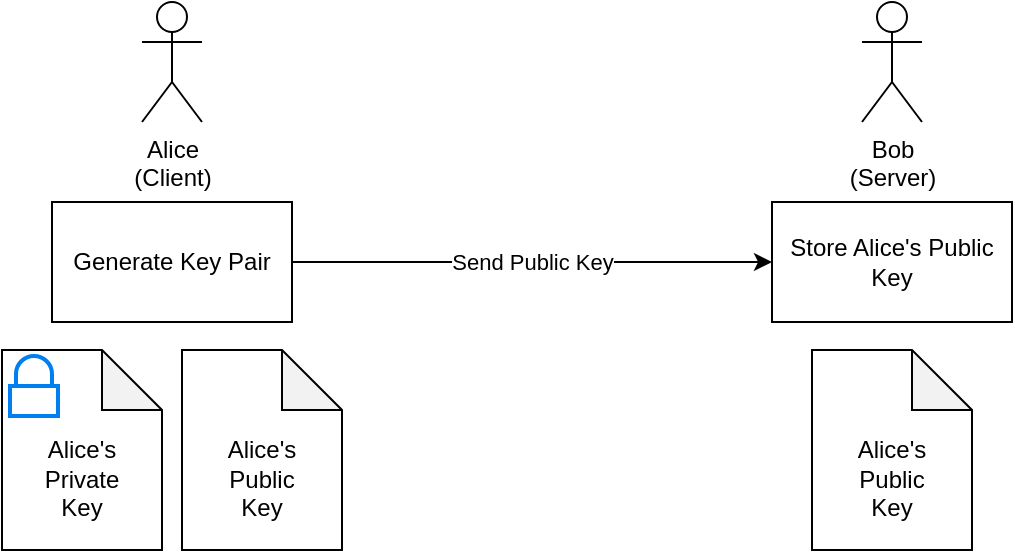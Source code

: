 <mxfile version="17.4.2" type="device"><diagram id="zMdPa7TFIofes7aEGqtK" name="Page-1"><mxGraphModel dx="1106" dy="834" grid="1" gridSize="10" guides="1" tooltips="1" connect="1" arrows="1" fold="1" page="1" pageScale="1" pageWidth="1169" pageHeight="827" math="0" shadow="0"><root><mxCell id="0"/><mxCell id="1" parent="0"/><mxCell id="RrIybEO5r5Gq30dt5oe_-9" value="&lt;br&gt;&lt;br&gt;Alice's&lt;br&gt;Private&lt;br&gt;Key" style="shape=note;whiteSpace=wrap;html=1;backgroundOutline=1;darkOpacity=0.05;" parent="1" vertex="1"><mxGeometry x="95" y="314" width="80" height="100" as="geometry"/></mxCell><mxCell id="RrIybEO5r5Gq30dt5oe_-5" style="edgeStyle=orthogonalEdgeStyle;rounded=0;orthogonalLoop=1;jettySize=auto;html=1;entryX=0;entryY=0.5;entryDx=0;entryDy=0;" parent="1" source="RrIybEO5r5Gq30dt5oe_-1" target="RrIybEO5r5Gq30dt5oe_-3" edge="1"><mxGeometry relative="1" as="geometry"/></mxCell><mxCell id="RrIybEO5r5Gq30dt5oe_-6" value="Send Public Key" style="edgeLabel;html=1;align=center;verticalAlign=middle;resizable=0;points=[];" parent="RrIybEO5r5Gq30dt5oe_-5" vertex="1" connectable="0"><mxGeometry x="-0.108" relative="1" as="geometry"><mxPoint x="13" as="offset"/></mxGeometry></mxCell><mxCell id="RrIybEO5r5Gq30dt5oe_-1" value="Generate Key Pair" style="rounded=0;whiteSpace=wrap;html=1;spacingTop=0;spacingLeft=0;spacingBottom=0;spacing=5;" parent="1" vertex="1"><mxGeometry x="120" y="240" width="120" height="60" as="geometry"/></mxCell><mxCell id="RrIybEO5r5Gq30dt5oe_-2" value="Alice&lt;br&gt;(Client)" style="shape=umlActor;verticalLabelPosition=bottom;verticalAlign=top;html=1;outlineConnect=0;" parent="1" vertex="1"><mxGeometry x="165" y="140" width="30" height="60" as="geometry"/></mxCell><mxCell id="RrIybEO5r5Gq30dt5oe_-3" value="Store Alice's Public Key" style="rounded=0;whiteSpace=wrap;html=1;spacingTop=0;spacingLeft=0;spacingBottom=0;spacing=5;" parent="1" vertex="1"><mxGeometry x="480" y="240" width="120" height="60" as="geometry"/></mxCell><mxCell id="RrIybEO5r5Gq30dt5oe_-4" value="Bob&lt;br&gt;(Server)" style="shape=umlActor;verticalLabelPosition=bottom;verticalAlign=top;html=1;outlineConnect=0;" parent="1" vertex="1"><mxGeometry x="525" y="140" width="30" height="60" as="geometry"/></mxCell><mxCell id="RrIybEO5r5Gq30dt5oe_-8" value="" style="html=1;verticalLabelPosition=bottom;align=center;labelBackgroundColor=#ffffff;verticalAlign=top;strokeWidth=2;strokeColor=#0080F0;shadow=0;dashed=0;shape=mxgraph.ios7.icons.locked;" parent="1" vertex="1"><mxGeometry x="99" y="317" width="24" height="30" as="geometry"/></mxCell><mxCell id="RrIybEO5r5Gq30dt5oe_-10" value="&lt;br&gt;&lt;br&gt;Alice's&lt;br&gt;Public&lt;br&gt;Key" style="shape=note;whiteSpace=wrap;html=1;backgroundOutline=1;darkOpacity=0.05;" parent="1" vertex="1"><mxGeometry x="500" y="314" width="80" height="100" as="geometry"/></mxCell><mxCell id="XiAa1MbKRxaPiFiE64D--1" value="&lt;br&gt;&lt;br&gt;Alice's&lt;br&gt;Public&lt;br&gt;Key" style="shape=note;whiteSpace=wrap;html=1;backgroundOutline=1;darkOpacity=0.05;" parent="1" vertex="1"><mxGeometry x="185" y="314" width="80" height="100" as="geometry"/></mxCell></root></mxGraphModel></diagram></mxfile>